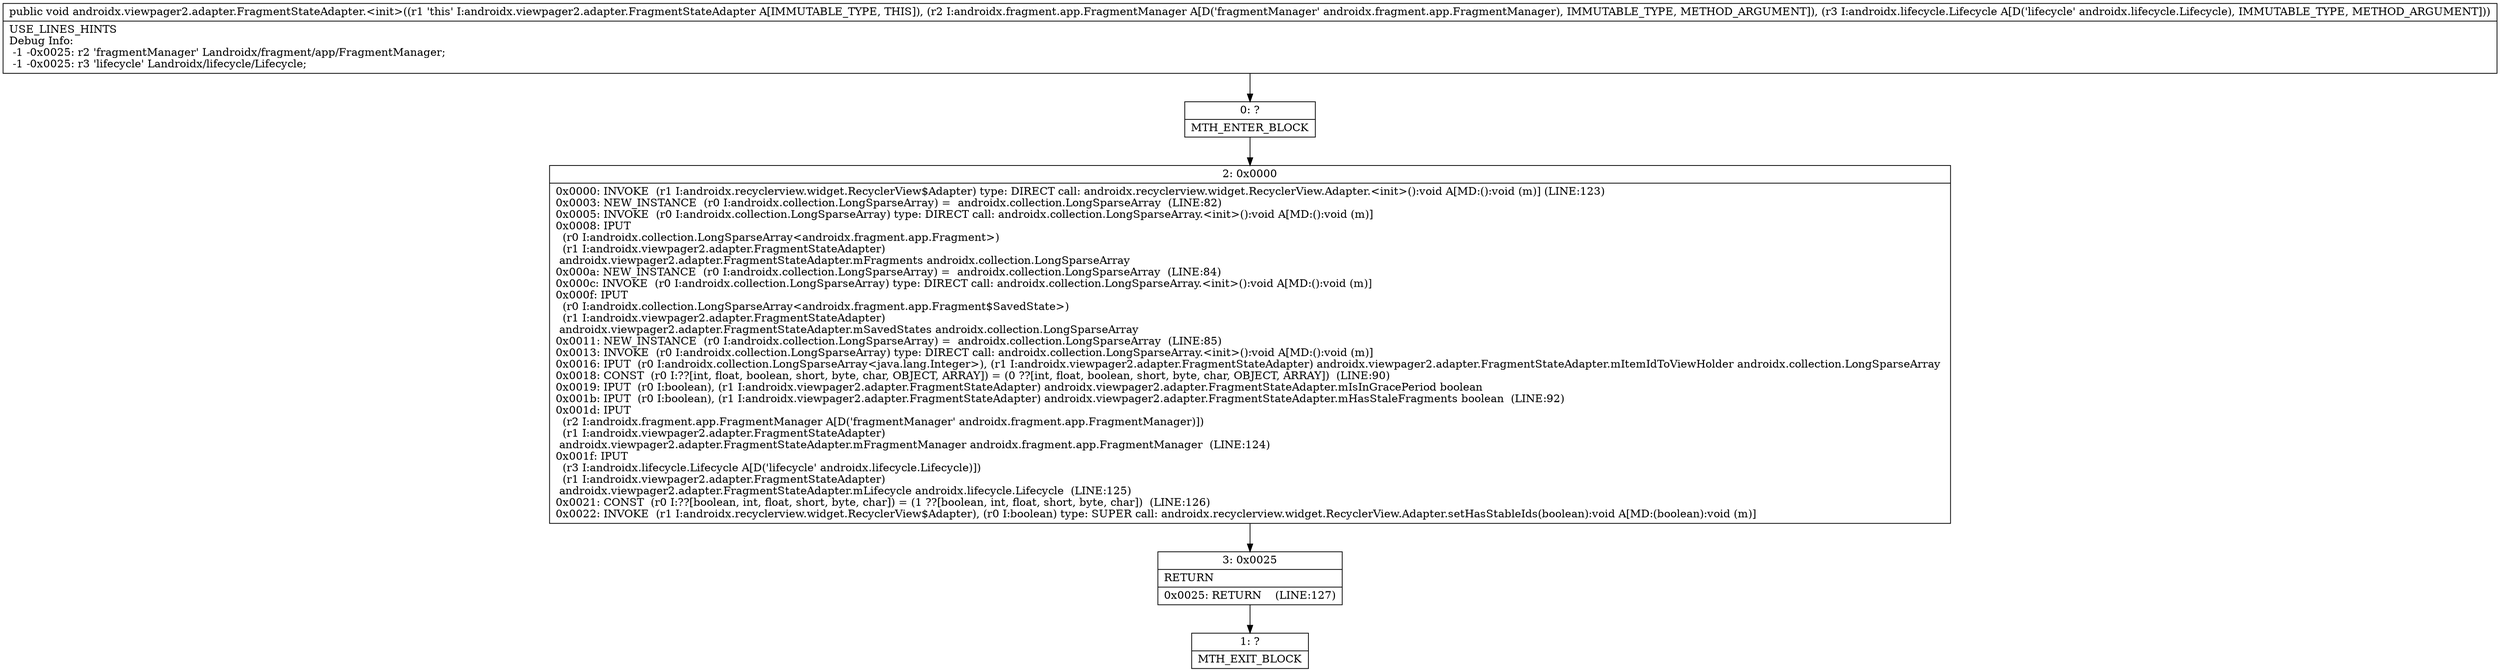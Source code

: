 digraph "CFG forandroidx.viewpager2.adapter.FragmentStateAdapter.\<init\>(Landroidx\/fragment\/app\/FragmentManager;Landroidx\/lifecycle\/Lifecycle;)V" {
Node_0 [shape=record,label="{0\:\ ?|MTH_ENTER_BLOCK\l}"];
Node_2 [shape=record,label="{2\:\ 0x0000|0x0000: INVOKE  (r1 I:androidx.recyclerview.widget.RecyclerView$Adapter) type: DIRECT call: androidx.recyclerview.widget.RecyclerView.Adapter.\<init\>():void A[MD:():void (m)] (LINE:123)\l0x0003: NEW_INSTANCE  (r0 I:androidx.collection.LongSparseArray) =  androidx.collection.LongSparseArray  (LINE:82)\l0x0005: INVOKE  (r0 I:androidx.collection.LongSparseArray) type: DIRECT call: androidx.collection.LongSparseArray.\<init\>():void A[MD:():void (m)]\l0x0008: IPUT  \l  (r0 I:androidx.collection.LongSparseArray\<androidx.fragment.app.Fragment\>)\l  (r1 I:androidx.viewpager2.adapter.FragmentStateAdapter)\l androidx.viewpager2.adapter.FragmentStateAdapter.mFragments androidx.collection.LongSparseArray \l0x000a: NEW_INSTANCE  (r0 I:androidx.collection.LongSparseArray) =  androidx.collection.LongSparseArray  (LINE:84)\l0x000c: INVOKE  (r0 I:androidx.collection.LongSparseArray) type: DIRECT call: androidx.collection.LongSparseArray.\<init\>():void A[MD:():void (m)]\l0x000f: IPUT  \l  (r0 I:androidx.collection.LongSparseArray\<androidx.fragment.app.Fragment$SavedState\>)\l  (r1 I:androidx.viewpager2.adapter.FragmentStateAdapter)\l androidx.viewpager2.adapter.FragmentStateAdapter.mSavedStates androidx.collection.LongSparseArray \l0x0011: NEW_INSTANCE  (r0 I:androidx.collection.LongSparseArray) =  androidx.collection.LongSparseArray  (LINE:85)\l0x0013: INVOKE  (r0 I:androidx.collection.LongSparseArray) type: DIRECT call: androidx.collection.LongSparseArray.\<init\>():void A[MD:():void (m)]\l0x0016: IPUT  (r0 I:androidx.collection.LongSparseArray\<java.lang.Integer\>), (r1 I:androidx.viewpager2.adapter.FragmentStateAdapter) androidx.viewpager2.adapter.FragmentStateAdapter.mItemIdToViewHolder androidx.collection.LongSparseArray \l0x0018: CONST  (r0 I:??[int, float, boolean, short, byte, char, OBJECT, ARRAY]) = (0 ??[int, float, boolean, short, byte, char, OBJECT, ARRAY])  (LINE:90)\l0x0019: IPUT  (r0 I:boolean), (r1 I:androidx.viewpager2.adapter.FragmentStateAdapter) androidx.viewpager2.adapter.FragmentStateAdapter.mIsInGracePeriod boolean \l0x001b: IPUT  (r0 I:boolean), (r1 I:androidx.viewpager2.adapter.FragmentStateAdapter) androidx.viewpager2.adapter.FragmentStateAdapter.mHasStaleFragments boolean  (LINE:92)\l0x001d: IPUT  \l  (r2 I:androidx.fragment.app.FragmentManager A[D('fragmentManager' androidx.fragment.app.FragmentManager)])\l  (r1 I:androidx.viewpager2.adapter.FragmentStateAdapter)\l androidx.viewpager2.adapter.FragmentStateAdapter.mFragmentManager androidx.fragment.app.FragmentManager  (LINE:124)\l0x001f: IPUT  \l  (r3 I:androidx.lifecycle.Lifecycle A[D('lifecycle' androidx.lifecycle.Lifecycle)])\l  (r1 I:androidx.viewpager2.adapter.FragmentStateAdapter)\l androidx.viewpager2.adapter.FragmentStateAdapter.mLifecycle androidx.lifecycle.Lifecycle  (LINE:125)\l0x0021: CONST  (r0 I:??[boolean, int, float, short, byte, char]) = (1 ??[boolean, int, float, short, byte, char])  (LINE:126)\l0x0022: INVOKE  (r1 I:androidx.recyclerview.widget.RecyclerView$Adapter), (r0 I:boolean) type: SUPER call: androidx.recyclerview.widget.RecyclerView.Adapter.setHasStableIds(boolean):void A[MD:(boolean):void (m)]\l}"];
Node_3 [shape=record,label="{3\:\ 0x0025|RETURN\l|0x0025: RETURN    (LINE:127)\l}"];
Node_1 [shape=record,label="{1\:\ ?|MTH_EXIT_BLOCK\l}"];
MethodNode[shape=record,label="{public void androidx.viewpager2.adapter.FragmentStateAdapter.\<init\>((r1 'this' I:androidx.viewpager2.adapter.FragmentStateAdapter A[IMMUTABLE_TYPE, THIS]), (r2 I:androidx.fragment.app.FragmentManager A[D('fragmentManager' androidx.fragment.app.FragmentManager), IMMUTABLE_TYPE, METHOD_ARGUMENT]), (r3 I:androidx.lifecycle.Lifecycle A[D('lifecycle' androidx.lifecycle.Lifecycle), IMMUTABLE_TYPE, METHOD_ARGUMENT]))  | USE_LINES_HINTS\lDebug Info:\l  \-1 \-0x0025: r2 'fragmentManager' Landroidx\/fragment\/app\/FragmentManager;\l  \-1 \-0x0025: r3 'lifecycle' Landroidx\/lifecycle\/Lifecycle;\l}"];
MethodNode -> Node_0;Node_0 -> Node_2;
Node_2 -> Node_3;
Node_3 -> Node_1;
}

